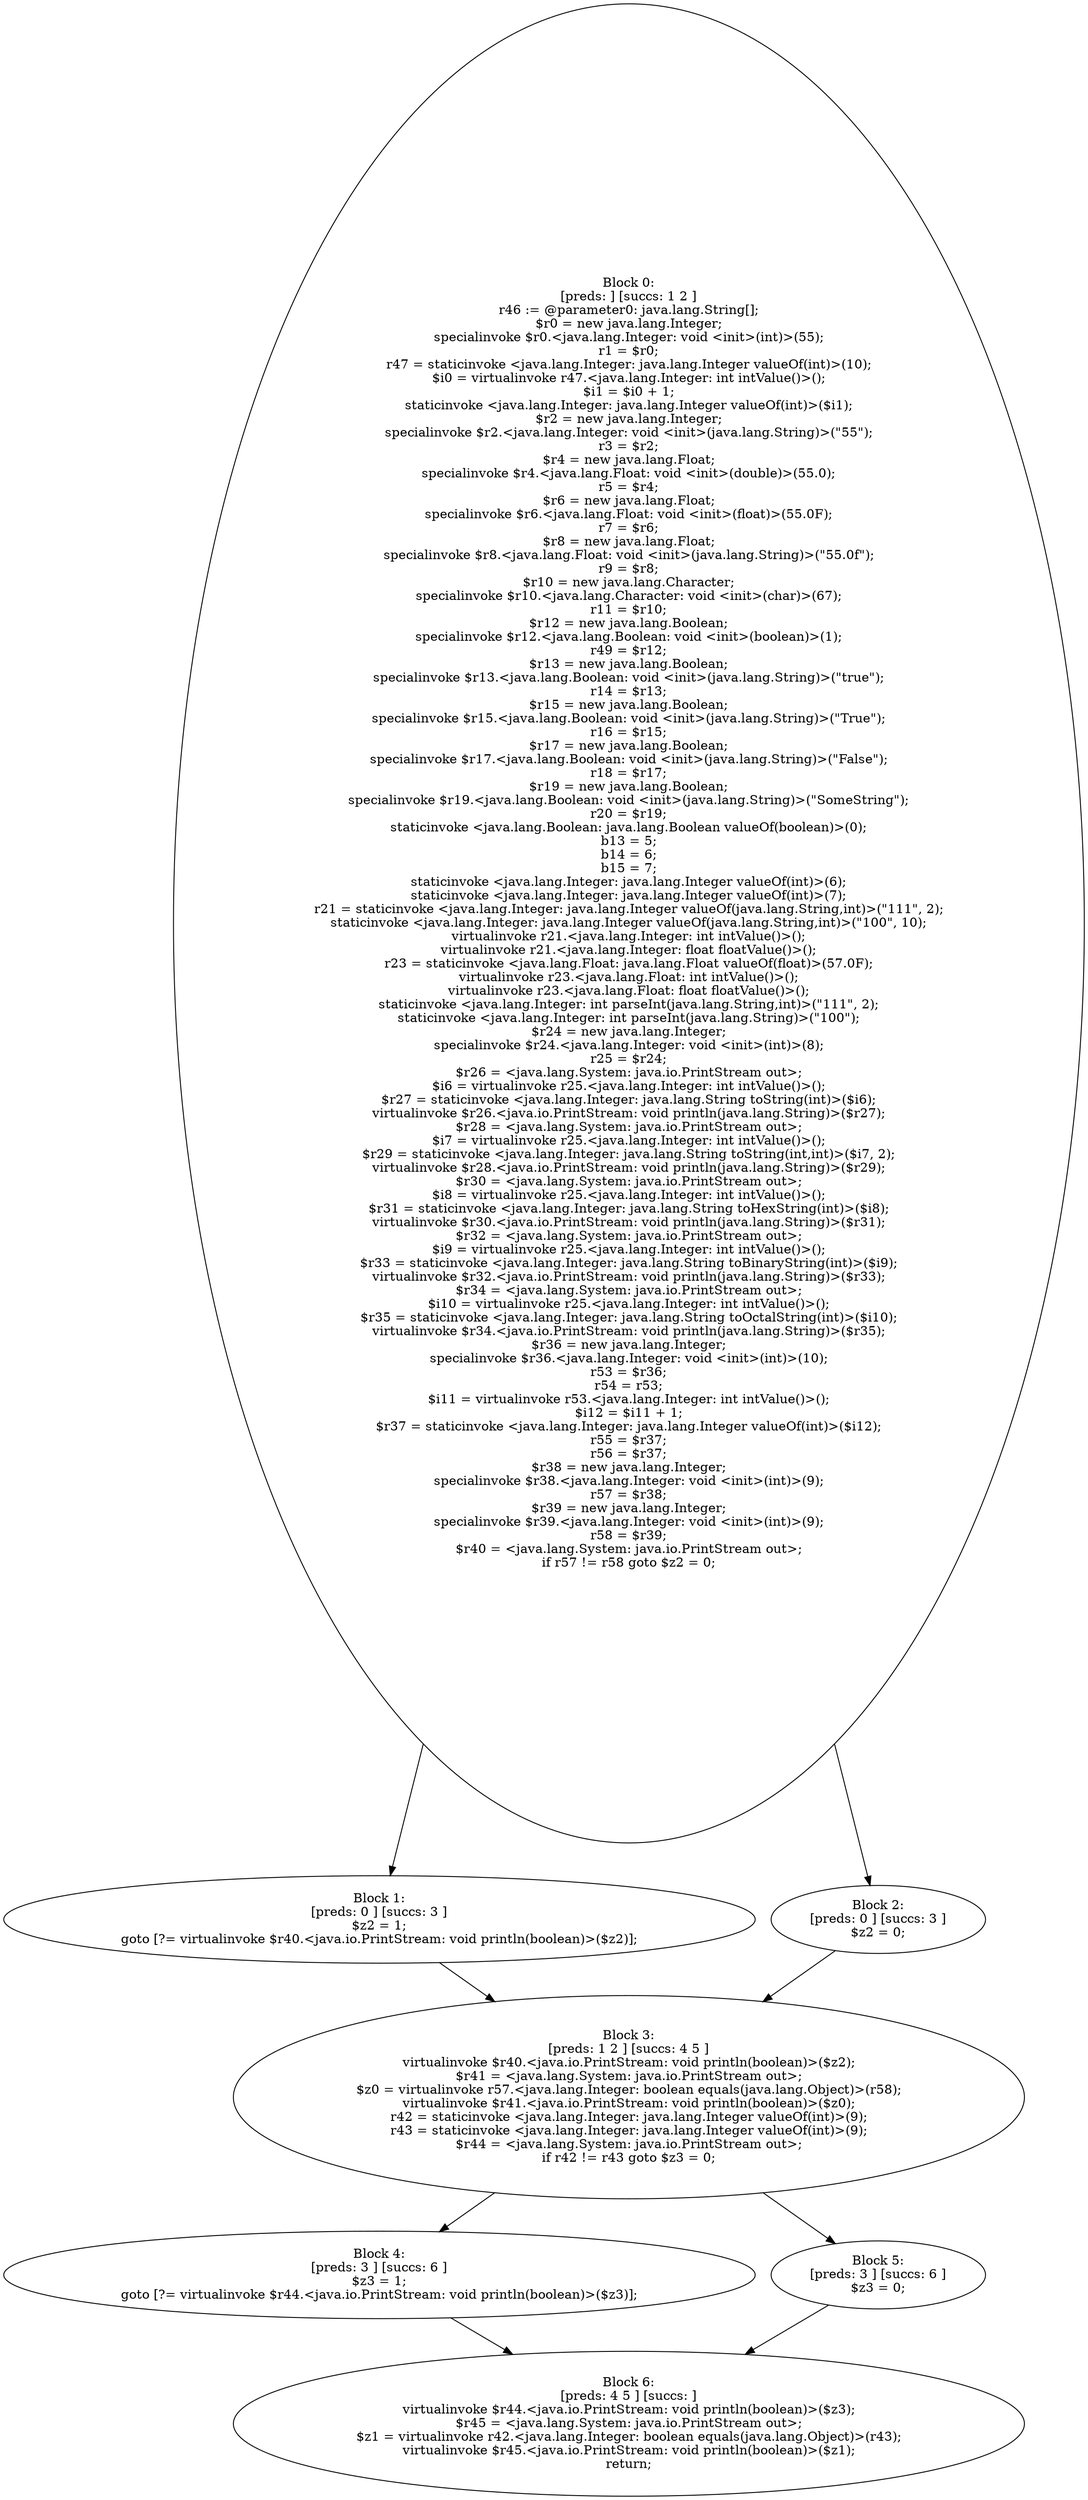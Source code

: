 digraph "unitGraph" {
    "Block 0:
[preds: ] [succs: 1 2 ]
r46 := @parameter0: java.lang.String[];
$r0 = new java.lang.Integer;
specialinvoke $r0.<java.lang.Integer: void <init>(int)>(55);
r1 = $r0;
r47 = staticinvoke <java.lang.Integer: java.lang.Integer valueOf(int)>(10);
$i0 = virtualinvoke r47.<java.lang.Integer: int intValue()>();
$i1 = $i0 + 1;
staticinvoke <java.lang.Integer: java.lang.Integer valueOf(int)>($i1);
$r2 = new java.lang.Integer;
specialinvoke $r2.<java.lang.Integer: void <init>(java.lang.String)>(\"55\");
r3 = $r2;
$r4 = new java.lang.Float;
specialinvoke $r4.<java.lang.Float: void <init>(double)>(55.0);
r5 = $r4;
$r6 = new java.lang.Float;
specialinvoke $r6.<java.lang.Float: void <init>(float)>(55.0F);
r7 = $r6;
$r8 = new java.lang.Float;
specialinvoke $r8.<java.lang.Float: void <init>(java.lang.String)>(\"55.0f\");
r9 = $r8;
$r10 = new java.lang.Character;
specialinvoke $r10.<java.lang.Character: void <init>(char)>(67);
r11 = $r10;
$r12 = new java.lang.Boolean;
specialinvoke $r12.<java.lang.Boolean: void <init>(boolean)>(1);
r49 = $r12;
$r13 = new java.lang.Boolean;
specialinvoke $r13.<java.lang.Boolean: void <init>(java.lang.String)>(\"true\");
r14 = $r13;
$r15 = new java.lang.Boolean;
specialinvoke $r15.<java.lang.Boolean: void <init>(java.lang.String)>(\"True\");
r16 = $r15;
$r17 = new java.lang.Boolean;
specialinvoke $r17.<java.lang.Boolean: void <init>(java.lang.String)>(\"False\");
r18 = $r17;
$r19 = new java.lang.Boolean;
specialinvoke $r19.<java.lang.Boolean: void <init>(java.lang.String)>(\"SomeString\");
r20 = $r19;
staticinvoke <java.lang.Boolean: java.lang.Boolean valueOf(boolean)>(0);
b13 = 5;
b14 = 6;
b15 = 7;
staticinvoke <java.lang.Integer: java.lang.Integer valueOf(int)>(6);
staticinvoke <java.lang.Integer: java.lang.Integer valueOf(int)>(7);
r21 = staticinvoke <java.lang.Integer: java.lang.Integer valueOf(java.lang.String,int)>(\"111\", 2);
staticinvoke <java.lang.Integer: java.lang.Integer valueOf(java.lang.String,int)>(\"100\", 10);
virtualinvoke r21.<java.lang.Integer: int intValue()>();
virtualinvoke r21.<java.lang.Integer: float floatValue()>();
r23 = staticinvoke <java.lang.Float: java.lang.Float valueOf(float)>(57.0F);
virtualinvoke r23.<java.lang.Float: int intValue()>();
virtualinvoke r23.<java.lang.Float: float floatValue()>();
staticinvoke <java.lang.Integer: int parseInt(java.lang.String,int)>(\"111\", 2);
staticinvoke <java.lang.Integer: int parseInt(java.lang.String)>(\"100\");
$r24 = new java.lang.Integer;
specialinvoke $r24.<java.lang.Integer: void <init>(int)>(8);
r25 = $r24;
$r26 = <java.lang.System: java.io.PrintStream out>;
$i6 = virtualinvoke r25.<java.lang.Integer: int intValue()>();
$r27 = staticinvoke <java.lang.Integer: java.lang.String toString(int)>($i6);
virtualinvoke $r26.<java.io.PrintStream: void println(java.lang.String)>($r27);
$r28 = <java.lang.System: java.io.PrintStream out>;
$i7 = virtualinvoke r25.<java.lang.Integer: int intValue()>();
$r29 = staticinvoke <java.lang.Integer: java.lang.String toString(int,int)>($i7, 2);
virtualinvoke $r28.<java.io.PrintStream: void println(java.lang.String)>($r29);
$r30 = <java.lang.System: java.io.PrintStream out>;
$i8 = virtualinvoke r25.<java.lang.Integer: int intValue()>();
$r31 = staticinvoke <java.lang.Integer: java.lang.String toHexString(int)>($i8);
virtualinvoke $r30.<java.io.PrintStream: void println(java.lang.String)>($r31);
$r32 = <java.lang.System: java.io.PrintStream out>;
$i9 = virtualinvoke r25.<java.lang.Integer: int intValue()>();
$r33 = staticinvoke <java.lang.Integer: java.lang.String toBinaryString(int)>($i9);
virtualinvoke $r32.<java.io.PrintStream: void println(java.lang.String)>($r33);
$r34 = <java.lang.System: java.io.PrintStream out>;
$i10 = virtualinvoke r25.<java.lang.Integer: int intValue()>();
$r35 = staticinvoke <java.lang.Integer: java.lang.String toOctalString(int)>($i10);
virtualinvoke $r34.<java.io.PrintStream: void println(java.lang.String)>($r35);
$r36 = new java.lang.Integer;
specialinvoke $r36.<java.lang.Integer: void <init>(int)>(10);
r53 = $r36;
r54 = r53;
$i11 = virtualinvoke r53.<java.lang.Integer: int intValue()>();
$i12 = $i11 + 1;
$r37 = staticinvoke <java.lang.Integer: java.lang.Integer valueOf(int)>($i12);
r55 = $r37;
r56 = $r37;
$r38 = new java.lang.Integer;
specialinvoke $r38.<java.lang.Integer: void <init>(int)>(9);
r57 = $r38;
$r39 = new java.lang.Integer;
specialinvoke $r39.<java.lang.Integer: void <init>(int)>(9);
r58 = $r39;
$r40 = <java.lang.System: java.io.PrintStream out>;
if r57 != r58 goto $z2 = 0;
"
    "Block 1:
[preds: 0 ] [succs: 3 ]
$z2 = 1;
goto [?= virtualinvoke $r40.<java.io.PrintStream: void println(boolean)>($z2)];
"
    "Block 2:
[preds: 0 ] [succs: 3 ]
$z2 = 0;
"
    "Block 3:
[preds: 1 2 ] [succs: 4 5 ]
virtualinvoke $r40.<java.io.PrintStream: void println(boolean)>($z2);
$r41 = <java.lang.System: java.io.PrintStream out>;
$z0 = virtualinvoke r57.<java.lang.Integer: boolean equals(java.lang.Object)>(r58);
virtualinvoke $r41.<java.io.PrintStream: void println(boolean)>($z0);
r42 = staticinvoke <java.lang.Integer: java.lang.Integer valueOf(int)>(9);
r43 = staticinvoke <java.lang.Integer: java.lang.Integer valueOf(int)>(9);
$r44 = <java.lang.System: java.io.PrintStream out>;
if r42 != r43 goto $z3 = 0;
"
    "Block 4:
[preds: 3 ] [succs: 6 ]
$z3 = 1;
goto [?= virtualinvoke $r44.<java.io.PrintStream: void println(boolean)>($z3)];
"
    "Block 5:
[preds: 3 ] [succs: 6 ]
$z3 = 0;
"
    "Block 6:
[preds: 4 5 ] [succs: ]
virtualinvoke $r44.<java.io.PrintStream: void println(boolean)>($z3);
$r45 = <java.lang.System: java.io.PrintStream out>;
$z1 = virtualinvoke r42.<java.lang.Integer: boolean equals(java.lang.Object)>(r43);
virtualinvoke $r45.<java.io.PrintStream: void println(boolean)>($z1);
return;
"
    "Block 0:
[preds: ] [succs: 1 2 ]
r46 := @parameter0: java.lang.String[];
$r0 = new java.lang.Integer;
specialinvoke $r0.<java.lang.Integer: void <init>(int)>(55);
r1 = $r0;
r47 = staticinvoke <java.lang.Integer: java.lang.Integer valueOf(int)>(10);
$i0 = virtualinvoke r47.<java.lang.Integer: int intValue()>();
$i1 = $i0 + 1;
staticinvoke <java.lang.Integer: java.lang.Integer valueOf(int)>($i1);
$r2 = new java.lang.Integer;
specialinvoke $r2.<java.lang.Integer: void <init>(java.lang.String)>(\"55\");
r3 = $r2;
$r4 = new java.lang.Float;
specialinvoke $r4.<java.lang.Float: void <init>(double)>(55.0);
r5 = $r4;
$r6 = new java.lang.Float;
specialinvoke $r6.<java.lang.Float: void <init>(float)>(55.0F);
r7 = $r6;
$r8 = new java.lang.Float;
specialinvoke $r8.<java.lang.Float: void <init>(java.lang.String)>(\"55.0f\");
r9 = $r8;
$r10 = new java.lang.Character;
specialinvoke $r10.<java.lang.Character: void <init>(char)>(67);
r11 = $r10;
$r12 = new java.lang.Boolean;
specialinvoke $r12.<java.lang.Boolean: void <init>(boolean)>(1);
r49 = $r12;
$r13 = new java.lang.Boolean;
specialinvoke $r13.<java.lang.Boolean: void <init>(java.lang.String)>(\"true\");
r14 = $r13;
$r15 = new java.lang.Boolean;
specialinvoke $r15.<java.lang.Boolean: void <init>(java.lang.String)>(\"True\");
r16 = $r15;
$r17 = new java.lang.Boolean;
specialinvoke $r17.<java.lang.Boolean: void <init>(java.lang.String)>(\"False\");
r18 = $r17;
$r19 = new java.lang.Boolean;
specialinvoke $r19.<java.lang.Boolean: void <init>(java.lang.String)>(\"SomeString\");
r20 = $r19;
staticinvoke <java.lang.Boolean: java.lang.Boolean valueOf(boolean)>(0);
b13 = 5;
b14 = 6;
b15 = 7;
staticinvoke <java.lang.Integer: java.lang.Integer valueOf(int)>(6);
staticinvoke <java.lang.Integer: java.lang.Integer valueOf(int)>(7);
r21 = staticinvoke <java.lang.Integer: java.lang.Integer valueOf(java.lang.String,int)>(\"111\", 2);
staticinvoke <java.lang.Integer: java.lang.Integer valueOf(java.lang.String,int)>(\"100\", 10);
virtualinvoke r21.<java.lang.Integer: int intValue()>();
virtualinvoke r21.<java.lang.Integer: float floatValue()>();
r23 = staticinvoke <java.lang.Float: java.lang.Float valueOf(float)>(57.0F);
virtualinvoke r23.<java.lang.Float: int intValue()>();
virtualinvoke r23.<java.lang.Float: float floatValue()>();
staticinvoke <java.lang.Integer: int parseInt(java.lang.String,int)>(\"111\", 2);
staticinvoke <java.lang.Integer: int parseInt(java.lang.String)>(\"100\");
$r24 = new java.lang.Integer;
specialinvoke $r24.<java.lang.Integer: void <init>(int)>(8);
r25 = $r24;
$r26 = <java.lang.System: java.io.PrintStream out>;
$i6 = virtualinvoke r25.<java.lang.Integer: int intValue()>();
$r27 = staticinvoke <java.lang.Integer: java.lang.String toString(int)>($i6);
virtualinvoke $r26.<java.io.PrintStream: void println(java.lang.String)>($r27);
$r28 = <java.lang.System: java.io.PrintStream out>;
$i7 = virtualinvoke r25.<java.lang.Integer: int intValue()>();
$r29 = staticinvoke <java.lang.Integer: java.lang.String toString(int,int)>($i7, 2);
virtualinvoke $r28.<java.io.PrintStream: void println(java.lang.String)>($r29);
$r30 = <java.lang.System: java.io.PrintStream out>;
$i8 = virtualinvoke r25.<java.lang.Integer: int intValue()>();
$r31 = staticinvoke <java.lang.Integer: java.lang.String toHexString(int)>($i8);
virtualinvoke $r30.<java.io.PrintStream: void println(java.lang.String)>($r31);
$r32 = <java.lang.System: java.io.PrintStream out>;
$i9 = virtualinvoke r25.<java.lang.Integer: int intValue()>();
$r33 = staticinvoke <java.lang.Integer: java.lang.String toBinaryString(int)>($i9);
virtualinvoke $r32.<java.io.PrintStream: void println(java.lang.String)>($r33);
$r34 = <java.lang.System: java.io.PrintStream out>;
$i10 = virtualinvoke r25.<java.lang.Integer: int intValue()>();
$r35 = staticinvoke <java.lang.Integer: java.lang.String toOctalString(int)>($i10);
virtualinvoke $r34.<java.io.PrintStream: void println(java.lang.String)>($r35);
$r36 = new java.lang.Integer;
specialinvoke $r36.<java.lang.Integer: void <init>(int)>(10);
r53 = $r36;
r54 = r53;
$i11 = virtualinvoke r53.<java.lang.Integer: int intValue()>();
$i12 = $i11 + 1;
$r37 = staticinvoke <java.lang.Integer: java.lang.Integer valueOf(int)>($i12);
r55 = $r37;
r56 = $r37;
$r38 = new java.lang.Integer;
specialinvoke $r38.<java.lang.Integer: void <init>(int)>(9);
r57 = $r38;
$r39 = new java.lang.Integer;
specialinvoke $r39.<java.lang.Integer: void <init>(int)>(9);
r58 = $r39;
$r40 = <java.lang.System: java.io.PrintStream out>;
if r57 != r58 goto $z2 = 0;
"->"Block 1:
[preds: 0 ] [succs: 3 ]
$z2 = 1;
goto [?= virtualinvoke $r40.<java.io.PrintStream: void println(boolean)>($z2)];
";
    "Block 0:
[preds: ] [succs: 1 2 ]
r46 := @parameter0: java.lang.String[];
$r0 = new java.lang.Integer;
specialinvoke $r0.<java.lang.Integer: void <init>(int)>(55);
r1 = $r0;
r47 = staticinvoke <java.lang.Integer: java.lang.Integer valueOf(int)>(10);
$i0 = virtualinvoke r47.<java.lang.Integer: int intValue()>();
$i1 = $i0 + 1;
staticinvoke <java.lang.Integer: java.lang.Integer valueOf(int)>($i1);
$r2 = new java.lang.Integer;
specialinvoke $r2.<java.lang.Integer: void <init>(java.lang.String)>(\"55\");
r3 = $r2;
$r4 = new java.lang.Float;
specialinvoke $r4.<java.lang.Float: void <init>(double)>(55.0);
r5 = $r4;
$r6 = new java.lang.Float;
specialinvoke $r6.<java.lang.Float: void <init>(float)>(55.0F);
r7 = $r6;
$r8 = new java.lang.Float;
specialinvoke $r8.<java.lang.Float: void <init>(java.lang.String)>(\"55.0f\");
r9 = $r8;
$r10 = new java.lang.Character;
specialinvoke $r10.<java.lang.Character: void <init>(char)>(67);
r11 = $r10;
$r12 = new java.lang.Boolean;
specialinvoke $r12.<java.lang.Boolean: void <init>(boolean)>(1);
r49 = $r12;
$r13 = new java.lang.Boolean;
specialinvoke $r13.<java.lang.Boolean: void <init>(java.lang.String)>(\"true\");
r14 = $r13;
$r15 = new java.lang.Boolean;
specialinvoke $r15.<java.lang.Boolean: void <init>(java.lang.String)>(\"True\");
r16 = $r15;
$r17 = new java.lang.Boolean;
specialinvoke $r17.<java.lang.Boolean: void <init>(java.lang.String)>(\"False\");
r18 = $r17;
$r19 = new java.lang.Boolean;
specialinvoke $r19.<java.lang.Boolean: void <init>(java.lang.String)>(\"SomeString\");
r20 = $r19;
staticinvoke <java.lang.Boolean: java.lang.Boolean valueOf(boolean)>(0);
b13 = 5;
b14 = 6;
b15 = 7;
staticinvoke <java.lang.Integer: java.lang.Integer valueOf(int)>(6);
staticinvoke <java.lang.Integer: java.lang.Integer valueOf(int)>(7);
r21 = staticinvoke <java.lang.Integer: java.lang.Integer valueOf(java.lang.String,int)>(\"111\", 2);
staticinvoke <java.lang.Integer: java.lang.Integer valueOf(java.lang.String,int)>(\"100\", 10);
virtualinvoke r21.<java.lang.Integer: int intValue()>();
virtualinvoke r21.<java.lang.Integer: float floatValue()>();
r23 = staticinvoke <java.lang.Float: java.lang.Float valueOf(float)>(57.0F);
virtualinvoke r23.<java.lang.Float: int intValue()>();
virtualinvoke r23.<java.lang.Float: float floatValue()>();
staticinvoke <java.lang.Integer: int parseInt(java.lang.String,int)>(\"111\", 2);
staticinvoke <java.lang.Integer: int parseInt(java.lang.String)>(\"100\");
$r24 = new java.lang.Integer;
specialinvoke $r24.<java.lang.Integer: void <init>(int)>(8);
r25 = $r24;
$r26 = <java.lang.System: java.io.PrintStream out>;
$i6 = virtualinvoke r25.<java.lang.Integer: int intValue()>();
$r27 = staticinvoke <java.lang.Integer: java.lang.String toString(int)>($i6);
virtualinvoke $r26.<java.io.PrintStream: void println(java.lang.String)>($r27);
$r28 = <java.lang.System: java.io.PrintStream out>;
$i7 = virtualinvoke r25.<java.lang.Integer: int intValue()>();
$r29 = staticinvoke <java.lang.Integer: java.lang.String toString(int,int)>($i7, 2);
virtualinvoke $r28.<java.io.PrintStream: void println(java.lang.String)>($r29);
$r30 = <java.lang.System: java.io.PrintStream out>;
$i8 = virtualinvoke r25.<java.lang.Integer: int intValue()>();
$r31 = staticinvoke <java.lang.Integer: java.lang.String toHexString(int)>($i8);
virtualinvoke $r30.<java.io.PrintStream: void println(java.lang.String)>($r31);
$r32 = <java.lang.System: java.io.PrintStream out>;
$i9 = virtualinvoke r25.<java.lang.Integer: int intValue()>();
$r33 = staticinvoke <java.lang.Integer: java.lang.String toBinaryString(int)>($i9);
virtualinvoke $r32.<java.io.PrintStream: void println(java.lang.String)>($r33);
$r34 = <java.lang.System: java.io.PrintStream out>;
$i10 = virtualinvoke r25.<java.lang.Integer: int intValue()>();
$r35 = staticinvoke <java.lang.Integer: java.lang.String toOctalString(int)>($i10);
virtualinvoke $r34.<java.io.PrintStream: void println(java.lang.String)>($r35);
$r36 = new java.lang.Integer;
specialinvoke $r36.<java.lang.Integer: void <init>(int)>(10);
r53 = $r36;
r54 = r53;
$i11 = virtualinvoke r53.<java.lang.Integer: int intValue()>();
$i12 = $i11 + 1;
$r37 = staticinvoke <java.lang.Integer: java.lang.Integer valueOf(int)>($i12);
r55 = $r37;
r56 = $r37;
$r38 = new java.lang.Integer;
specialinvoke $r38.<java.lang.Integer: void <init>(int)>(9);
r57 = $r38;
$r39 = new java.lang.Integer;
specialinvoke $r39.<java.lang.Integer: void <init>(int)>(9);
r58 = $r39;
$r40 = <java.lang.System: java.io.PrintStream out>;
if r57 != r58 goto $z2 = 0;
"->"Block 2:
[preds: 0 ] [succs: 3 ]
$z2 = 0;
";
    "Block 1:
[preds: 0 ] [succs: 3 ]
$z2 = 1;
goto [?= virtualinvoke $r40.<java.io.PrintStream: void println(boolean)>($z2)];
"->"Block 3:
[preds: 1 2 ] [succs: 4 5 ]
virtualinvoke $r40.<java.io.PrintStream: void println(boolean)>($z2);
$r41 = <java.lang.System: java.io.PrintStream out>;
$z0 = virtualinvoke r57.<java.lang.Integer: boolean equals(java.lang.Object)>(r58);
virtualinvoke $r41.<java.io.PrintStream: void println(boolean)>($z0);
r42 = staticinvoke <java.lang.Integer: java.lang.Integer valueOf(int)>(9);
r43 = staticinvoke <java.lang.Integer: java.lang.Integer valueOf(int)>(9);
$r44 = <java.lang.System: java.io.PrintStream out>;
if r42 != r43 goto $z3 = 0;
";
    "Block 2:
[preds: 0 ] [succs: 3 ]
$z2 = 0;
"->"Block 3:
[preds: 1 2 ] [succs: 4 5 ]
virtualinvoke $r40.<java.io.PrintStream: void println(boolean)>($z2);
$r41 = <java.lang.System: java.io.PrintStream out>;
$z0 = virtualinvoke r57.<java.lang.Integer: boolean equals(java.lang.Object)>(r58);
virtualinvoke $r41.<java.io.PrintStream: void println(boolean)>($z0);
r42 = staticinvoke <java.lang.Integer: java.lang.Integer valueOf(int)>(9);
r43 = staticinvoke <java.lang.Integer: java.lang.Integer valueOf(int)>(9);
$r44 = <java.lang.System: java.io.PrintStream out>;
if r42 != r43 goto $z3 = 0;
";
    "Block 3:
[preds: 1 2 ] [succs: 4 5 ]
virtualinvoke $r40.<java.io.PrintStream: void println(boolean)>($z2);
$r41 = <java.lang.System: java.io.PrintStream out>;
$z0 = virtualinvoke r57.<java.lang.Integer: boolean equals(java.lang.Object)>(r58);
virtualinvoke $r41.<java.io.PrintStream: void println(boolean)>($z0);
r42 = staticinvoke <java.lang.Integer: java.lang.Integer valueOf(int)>(9);
r43 = staticinvoke <java.lang.Integer: java.lang.Integer valueOf(int)>(9);
$r44 = <java.lang.System: java.io.PrintStream out>;
if r42 != r43 goto $z3 = 0;
"->"Block 4:
[preds: 3 ] [succs: 6 ]
$z3 = 1;
goto [?= virtualinvoke $r44.<java.io.PrintStream: void println(boolean)>($z3)];
";
    "Block 3:
[preds: 1 2 ] [succs: 4 5 ]
virtualinvoke $r40.<java.io.PrintStream: void println(boolean)>($z2);
$r41 = <java.lang.System: java.io.PrintStream out>;
$z0 = virtualinvoke r57.<java.lang.Integer: boolean equals(java.lang.Object)>(r58);
virtualinvoke $r41.<java.io.PrintStream: void println(boolean)>($z0);
r42 = staticinvoke <java.lang.Integer: java.lang.Integer valueOf(int)>(9);
r43 = staticinvoke <java.lang.Integer: java.lang.Integer valueOf(int)>(9);
$r44 = <java.lang.System: java.io.PrintStream out>;
if r42 != r43 goto $z3 = 0;
"->"Block 5:
[preds: 3 ] [succs: 6 ]
$z3 = 0;
";
    "Block 4:
[preds: 3 ] [succs: 6 ]
$z3 = 1;
goto [?= virtualinvoke $r44.<java.io.PrintStream: void println(boolean)>($z3)];
"->"Block 6:
[preds: 4 5 ] [succs: ]
virtualinvoke $r44.<java.io.PrintStream: void println(boolean)>($z3);
$r45 = <java.lang.System: java.io.PrintStream out>;
$z1 = virtualinvoke r42.<java.lang.Integer: boolean equals(java.lang.Object)>(r43);
virtualinvoke $r45.<java.io.PrintStream: void println(boolean)>($z1);
return;
";
    "Block 5:
[preds: 3 ] [succs: 6 ]
$z3 = 0;
"->"Block 6:
[preds: 4 5 ] [succs: ]
virtualinvoke $r44.<java.io.PrintStream: void println(boolean)>($z3);
$r45 = <java.lang.System: java.io.PrintStream out>;
$z1 = virtualinvoke r42.<java.lang.Integer: boolean equals(java.lang.Object)>(r43);
virtualinvoke $r45.<java.io.PrintStream: void println(boolean)>($z1);
return;
";
}
